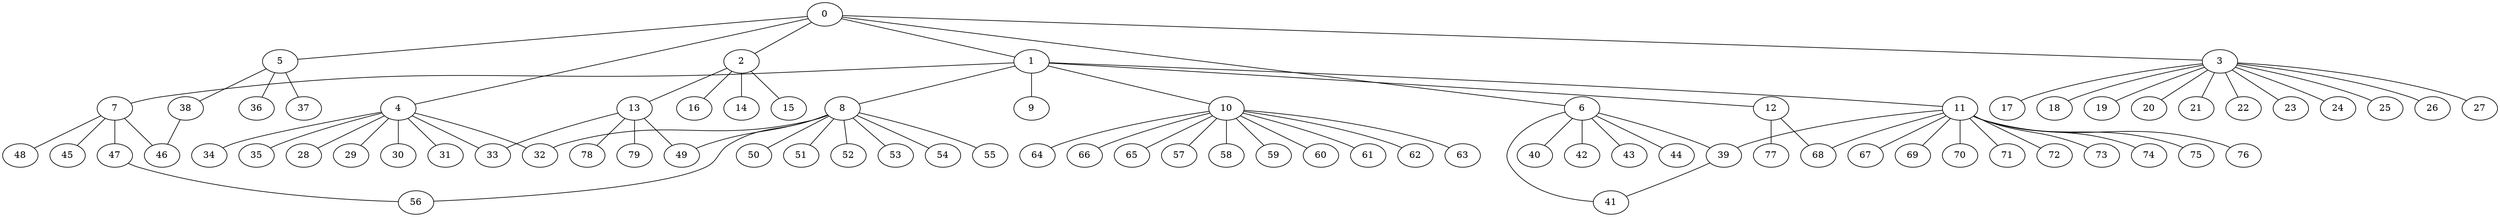 
graph graphname {
    0 -- 1
0 -- 2
0 -- 3
0 -- 4
0 -- 5
0 -- 6
1 -- 7
1 -- 8
1 -- 9
1 -- 10
1 -- 11
1 -- 12
2 -- 16
2 -- 13
2 -- 14
2 -- 15
3 -- 17
3 -- 18
3 -- 19
3 -- 20
3 -- 21
3 -- 22
3 -- 23
3 -- 24
3 -- 25
3 -- 26
3 -- 27
4 -- 32
4 -- 34
4 -- 35
4 -- 33
4 -- 28
4 -- 29
4 -- 30
4 -- 31
5 -- 36
5 -- 37
5 -- 38
6 -- 39
6 -- 40
6 -- 41
6 -- 42
6 -- 43
6 -- 44
7 -- 48
7 -- 45
7 -- 46
7 -- 47
8 -- 49
8 -- 50
8 -- 51
8 -- 52
8 -- 53
8 -- 54
8 -- 55
8 -- 56
8 -- 32
10 -- 64
10 -- 66
10 -- 65
10 -- 57
10 -- 58
10 -- 59
10 -- 60
10 -- 61
10 -- 62
10 -- 63
11 -- 67
11 -- 68
11 -- 69
11 -- 70
11 -- 71
11 -- 72
11 -- 73
11 -- 74
11 -- 75
11 -- 76
11 -- 39
12 -- 77
12 -- 68
13 -- 78
13 -- 79
13 -- 33
13 -- 49
38 -- 46
39 -- 41
47 -- 56

}
